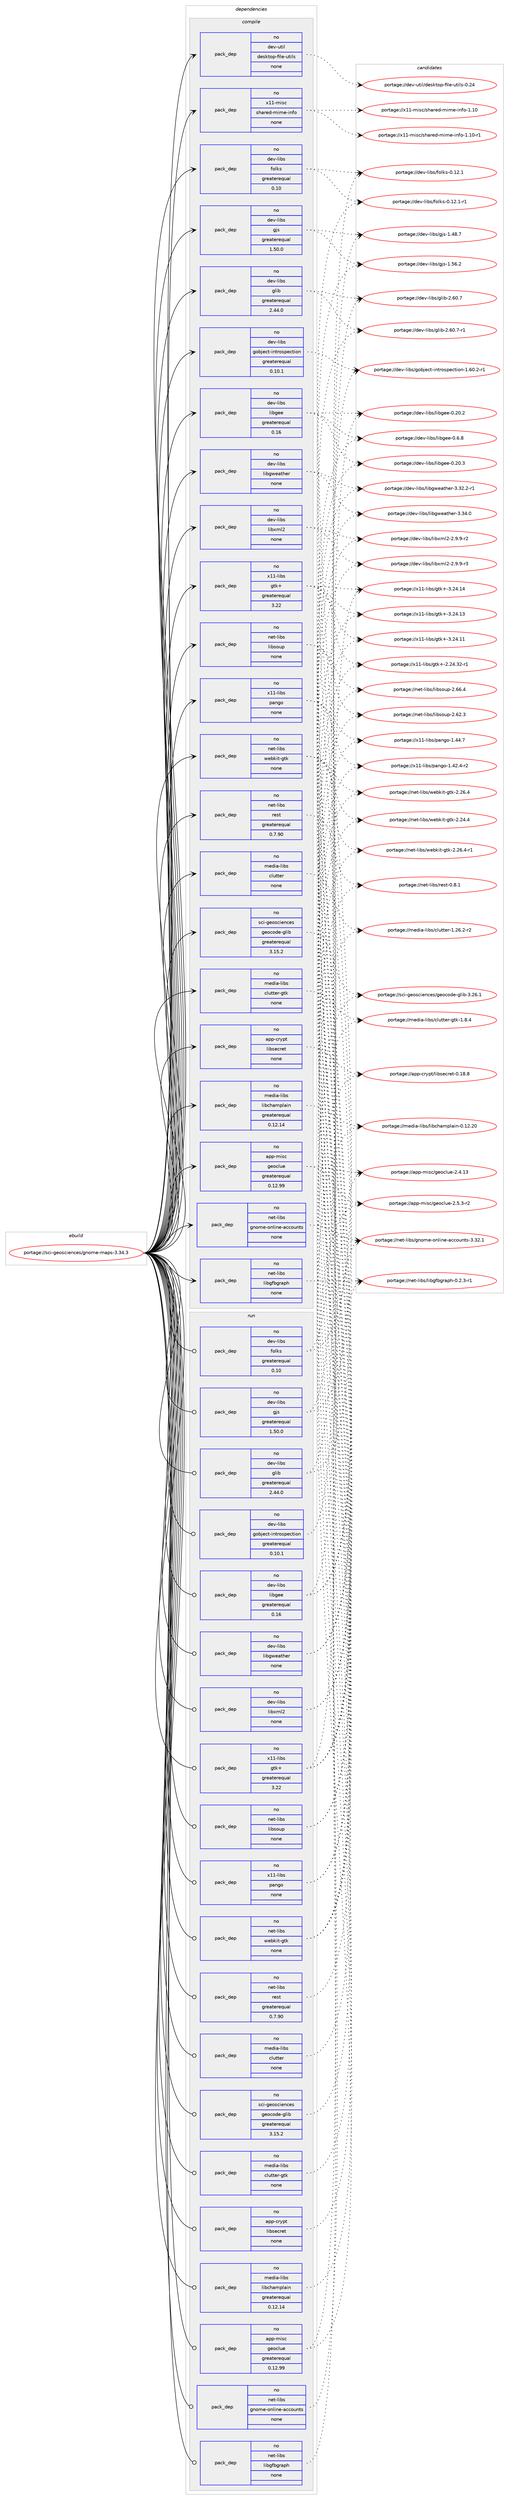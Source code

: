 digraph prolog {

# *************
# Graph options
# *************

newrank=true;
concentrate=true;
compound=true;
graph [rankdir=LR,fontname=Helvetica,fontsize=10,ranksep=1.5];#, ranksep=2.5, nodesep=0.2];
edge  [arrowhead=vee];
node  [fontname=Helvetica,fontsize=10];

# **********
# The ebuild
# **********

subgraph cluster_leftcol {
color=gray;
rank=same;
label=<<i>ebuild</i>>;
id [label="portage://sci-geosciences/gnome-maps-3.34.3", color=red, width=4, href="../sci-geosciences/gnome-maps-3.34.3.svg"];
}

# ****************
# The dependencies
# ****************

subgraph cluster_midcol {
color=gray;
label=<<i>dependencies</i>>;
subgraph cluster_compile {
fillcolor="#eeeeee";
style=filled;
label=<<i>compile</i>>;
subgraph pack47453 {
dependency61924 [label=<<TABLE BORDER="0" CELLBORDER="1" CELLSPACING="0" CELLPADDING="4" WIDTH="220"><TR><TD ROWSPAN="6" CELLPADDING="30">pack_dep</TD></TR><TR><TD WIDTH="110">no</TD></TR><TR><TD>app-crypt</TD></TR><TR><TD>libsecret</TD></TR><TR><TD>none</TD></TR><TR><TD></TD></TR></TABLE>>, shape=none, color=blue];
}
id:e -> dependency61924:w [weight=20,style="solid",arrowhead="vee"];
subgraph pack47454 {
dependency61925 [label=<<TABLE BORDER="0" CELLBORDER="1" CELLSPACING="0" CELLPADDING="4" WIDTH="220"><TR><TD ROWSPAN="6" CELLPADDING="30">pack_dep</TD></TR><TR><TD WIDTH="110">no</TD></TR><TR><TD>app-misc</TD></TR><TR><TD>geoclue</TD></TR><TR><TD>greaterequal</TD></TR><TR><TD>0.12.99</TD></TR></TABLE>>, shape=none, color=blue];
}
id:e -> dependency61925:w [weight=20,style="solid",arrowhead="vee"];
subgraph pack47455 {
dependency61926 [label=<<TABLE BORDER="0" CELLBORDER="1" CELLSPACING="0" CELLPADDING="4" WIDTH="220"><TR><TD ROWSPAN="6" CELLPADDING="30">pack_dep</TD></TR><TR><TD WIDTH="110">no</TD></TR><TR><TD>dev-libs</TD></TR><TR><TD>folks</TD></TR><TR><TD>greaterequal</TD></TR><TR><TD>0.10</TD></TR></TABLE>>, shape=none, color=blue];
}
id:e -> dependency61926:w [weight=20,style="solid",arrowhead="vee"];
subgraph pack47456 {
dependency61927 [label=<<TABLE BORDER="0" CELLBORDER="1" CELLSPACING="0" CELLPADDING="4" WIDTH="220"><TR><TD ROWSPAN="6" CELLPADDING="30">pack_dep</TD></TR><TR><TD WIDTH="110">no</TD></TR><TR><TD>dev-libs</TD></TR><TR><TD>gjs</TD></TR><TR><TD>greaterequal</TD></TR><TR><TD>1.50.0</TD></TR></TABLE>>, shape=none, color=blue];
}
id:e -> dependency61927:w [weight=20,style="solid",arrowhead="vee"];
subgraph pack47457 {
dependency61928 [label=<<TABLE BORDER="0" CELLBORDER="1" CELLSPACING="0" CELLPADDING="4" WIDTH="220"><TR><TD ROWSPAN="6" CELLPADDING="30">pack_dep</TD></TR><TR><TD WIDTH="110">no</TD></TR><TR><TD>dev-libs</TD></TR><TR><TD>glib</TD></TR><TR><TD>greaterequal</TD></TR><TR><TD>2.44.0</TD></TR></TABLE>>, shape=none, color=blue];
}
id:e -> dependency61928:w [weight=20,style="solid",arrowhead="vee"];
subgraph pack47458 {
dependency61929 [label=<<TABLE BORDER="0" CELLBORDER="1" CELLSPACING="0" CELLPADDING="4" WIDTH="220"><TR><TD ROWSPAN="6" CELLPADDING="30">pack_dep</TD></TR><TR><TD WIDTH="110">no</TD></TR><TR><TD>dev-libs</TD></TR><TR><TD>gobject-introspection</TD></TR><TR><TD>greaterequal</TD></TR><TR><TD>0.10.1</TD></TR></TABLE>>, shape=none, color=blue];
}
id:e -> dependency61929:w [weight=20,style="solid",arrowhead="vee"];
subgraph pack47459 {
dependency61930 [label=<<TABLE BORDER="0" CELLBORDER="1" CELLSPACING="0" CELLPADDING="4" WIDTH="220"><TR><TD ROWSPAN="6" CELLPADDING="30">pack_dep</TD></TR><TR><TD WIDTH="110">no</TD></TR><TR><TD>dev-libs</TD></TR><TR><TD>libgee</TD></TR><TR><TD>greaterequal</TD></TR><TR><TD>0.16</TD></TR></TABLE>>, shape=none, color=blue];
}
id:e -> dependency61930:w [weight=20,style="solid",arrowhead="vee"];
subgraph pack47460 {
dependency61931 [label=<<TABLE BORDER="0" CELLBORDER="1" CELLSPACING="0" CELLPADDING="4" WIDTH="220"><TR><TD ROWSPAN="6" CELLPADDING="30">pack_dep</TD></TR><TR><TD WIDTH="110">no</TD></TR><TR><TD>dev-libs</TD></TR><TR><TD>libgweather</TD></TR><TR><TD>none</TD></TR><TR><TD></TD></TR></TABLE>>, shape=none, color=blue];
}
id:e -> dependency61931:w [weight=20,style="solid",arrowhead="vee"];
subgraph pack47461 {
dependency61932 [label=<<TABLE BORDER="0" CELLBORDER="1" CELLSPACING="0" CELLPADDING="4" WIDTH="220"><TR><TD ROWSPAN="6" CELLPADDING="30">pack_dep</TD></TR><TR><TD WIDTH="110">no</TD></TR><TR><TD>dev-libs</TD></TR><TR><TD>libxml2</TD></TR><TR><TD>none</TD></TR><TR><TD></TD></TR></TABLE>>, shape=none, color=blue];
}
id:e -> dependency61932:w [weight=20,style="solid",arrowhead="vee"];
subgraph pack47462 {
dependency61933 [label=<<TABLE BORDER="0" CELLBORDER="1" CELLSPACING="0" CELLPADDING="4" WIDTH="220"><TR><TD ROWSPAN="6" CELLPADDING="30">pack_dep</TD></TR><TR><TD WIDTH="110">no</TD></TR><TR><TD>dev-util</TD></TR><TR><TD>desktop-file-utils</TD></TR><TR><TD>none</TD></TR><TR><TD></TD></TR></TABLE>>, shape=none, color=blue];
}
id:e -> dependency61933:w [weight=20,style="solid",arrowhead="vee"];
subgraph pack47463 {
dependency61934 [label=<<TABLE BORDER="0" CELLBORDER="1" CELLSPACING="0" CELLPADDING="4" WIDTH="220"><TR><TD ROWSPAN="6" CELLPADDING="30">pack_dep</TD></TR><TR><TD WIDTH="110">no</TD></TR><TR><TD>media-libs</TD></TR><TR><TD>clutter</TD></TR><TR><TD>none</TD></TR><TR><TD></TD></TR></TABLE>>, shape=none, color=blue];
}
id:e -> dependency61934:w [weight=20,style="solid",arrowhead="vee"];
subgraph pack47464 {
dependency61935 [label=<<TABLE BORDER="0" CELLBORDER="1" CELLSPACING="0" CELLPADDING="4" WIDTH="220"><TR><TD ROWSPAN="6" CELLPADDING="30">pack_dep</TD></TR><TR><TD WIDTH="110">no</TD></TR><TR><TD>media-libs</TD></TR><TR><TD>clutter-gtk</TD></TR><TR><TD>none</TD></TR><TR><TD></TD></TR></TABLE>>, shape=none, color=blue];
}
id:e -> dependency61935:w [weight=20,style="solid",arrowhead="vee"];
subgraph pack47465 {
dependency61936 [label=<<TABLE BORDER="0" CELLBORDER="1" CELLSPACING="0" CELLPADDING="4" WIDTH="220"><TR><TD ROWSPAN="6" CELLPADDING="30">pack_dep</TD></TR><TR><TD WIDTH="110">no</TD></TR><TR><TD>media-libs</TD></TR><TR><TD>libchamplain</TD></TR><TR><TD>greaterequal</TD></TR><TR><TD>0.12.14</TD></TR></TABLE>>, shape=none, color=blue];
}
id:e -> dependency61936:w [weight=20,style="solid",arrowhead="vee"];
subgraph pack47466 {
dependency61937 [label=<<TABLE BORDER="0" CELLBORDER="1" CELLSPACING="0" CELLPADDING="4" WIDTH="220"><TR><TD ROWSPAN="6" CELLPADDING="30">pack_dep</TD></TR><TR><TD WIDTH="110">no</TD></TR><TR><TD>net-libs</TD></TR><TR><TD>gnome-online-accounts</TD></TR><TR><TD>none</TD></TR><TR><TD></TD></TR></TABLE>>, shape=none, color=blue];
}
id:e -> dependency61937:w [weight=20,style="solid",arrowhead="vee"];
subgraph pack47467 {
dependency61938 [label=<<TABLE BORDER="0" CELLBORDER="1" CELLSPACING="0" CELLPADDING="4" WIDTH="220"><TR><TD ROWSPAN="6" CELLPADDING="30">pack_dep</TD></TR><TR><TD WIDTH="110">no</TD></TR><TR><TD>net-libs</TD></TR><TR><TD>libgfbgraph</TD></TR><TR><TD>none</TD></TR><TR><TD></TD></TR></TABLE>>, shape=none, color=blue];
}
id:e -> dependency61938:w [weight=20,style="solid",arrowhead="vee"];
subgraph pack47468 {
dependency61939 [label=<<TABLE BORDER="0" CELLBORDER="1" CELLSPACING="0" CELLPADDING="4" WIDTH="220"><TR><TD ROWSPAN="6" CELLPADDING="30">pack_dep</TD></TR><TR><TD WIDTH="110">no</TD></TR><TR><TD>net-libs</TD></TR><TR><TD>libsoup</TD></TR><TR><TD>none</TD></TR><TR><TD></TD></TR></TABLE>>, shape=none, color=blue];
}
id:e -> dependency61939:w [weight=20,style="solid",arrowhead="vee"];
subgraph pack47469 {
dependency61940 [label=<<TABLE BORDER="0" CELLBORDER="1" CELLSPACING="0" CELLPADDING="4" WIDTH="220"><TR><TD ROWSPAN="6" CELLPADDING="30">pack_dep</TD></TR><TR><TD WIDTH="110">no</TD></TR><TR><TD>net-libs</TD></TR><TR><TD>rest</TD></TR><TR><TD>greaterequal</TD></TR><TR><TD>0.7.90</TD></TR></TABLE>>, shape=none, color=blue];
}
id:e -> dependency61940:w [weight=20,style="solid",arrowhead="vee"];
subgraph pack47470 {
dependency61941 [label=<<TABLE BORDER="0" CELLBORDER="1" CELLSPACING="0" CELLPADDING="4" WIDTH="220"><TR><TD ROWSPAN="6" CELLPADDING="30">pack_dep</TD></TR><TR><TD WIDTH="110">no</TD></TR><TR><TD>net-libs</TD></TR><TR><TD>webkit-gtk</TD></TR><TR><TD>none</TD></TR><TR><TD></TD></TR></TABLE>>, shape=none, color=blue];
}
id:e -> dependency61941:w [weight=20,style="solid",arrowhead="vee"];
subgraph pack47471 {
dependency61942 [label=<<TABLE BORDER="0" CELLBORDER="1" CELLSPACING="0" CELLPADDING="4" WIDTH="220"><TR><TD ROWSPAN="6" CELLPADDING="30">pack_dep</TD></TR><TR><TD WIDTH="110">no</TD></TR><TR><TD>sci-geosciences</TD></TR><TR><TD>geocode-glib</TD></TR><TR><TD>greaterequal</TD></TR><TR><TD>3.15.2</TD></TR></TABLE>>, shape=none, color=blue];
}
id:e -> dependency61942:w [weight=20,style="solid",arrowhead="vee"];
subgraph pack47472 {
dependency61943 [label=<<TABLE BORDER="0" CELLBORDER="1" CELLSPACING="0" CELLPADDING="4" WIDTH="220"><TR><TD ROWSPAN="6" CELLPADDING="30">pack_dep</TD></TR><TR><TD WIDTH="110">no</TD></TR><TR><TD>x11-libs</TD></TR><TR><TD>gtk+</TD></TR><TR><TD>greaterequal</TD></TR><TR><TD>3.22</TD></TR></TABLE>>, shape=none, color=blue];
}
id:e -> dependency61943:w [weight=20,style="solid",arrowhead="vee"];
subgraph pack47473 {
dependency61944 [label=<<TABLE BORDER="0" CELLBORDER="1" CELLSPACING="0" CELLPADDING="4" WIDTH="220"><TR><TD ROWSPAN="6" CELLPADDING="30">pack_dep</TD></TR><TR><TD WIDTH="110">no</TD></TR><TR><TD>x11-libs</TD></TR><TR><TD>pango</TD></TR><TR><TD>none</TD></TR><TR><TD></TD></TR></TABLE>>, shape=none, color=blue];
}
id:e -> dependency61944:w [weight=20,style="solid",arrowhead="vee"];
subgraph pack47474 {
dependency61945 [label=<<TABLE BORDER="0" CELLBORDER="1" CELLSPACING="0" CELLPADDING="4" WIDTH="220"><TR><TD ROWSPAN="6" CELLPADDING="30">pack_dep</TD></TR><TR><TD WIDTH="110">no</TD></TR><TR><TD>x11-misc</TD></TR><TR><TD>shared-mime-info</TD></TR><TR><TD>none</TD></TR><TR><TD></TD></TR></TABLE>>, shape=none, color=blue];
}
id:e -> dependency61945:w [weight=20,style="solid",arrowhead="vee"];
}
subgraph cluster_compileandrun {
fillcolor="#eeeeee";
style=filled;
label=<<i>compile and run</i>>;
}
subgraph cluster_run {
fillcolor="#eeeeee";
style=filled;
label=<<i>run</i>>;
subgraph pack47475 {
dependency61946 [label=<<TABLE BORDER="0" CELLBORDER="1" CELLSPACING="0" CELLPADDING="4" WIDTH="220"><TR><TD ROWSPAN="6" CELLPADDING="30">pack_dep</TD></TR><TR><TD WIDTH="110">no</TD></TR><TR><TD>app-crypt</TD></TR><TR><TD>libsecret</TD></TR><TR><TD>none</TD></TR><TR><TD></TD></TR></TABLE>>, shape=none, color=blue];
}
id:e -> dependency61946:w [weight=20,style="solid",arrowhead="odot"];
subgraph pack47476 {
dependency61947 [label=<<TABLE BORDER="0" CELLBORDER="1" CELLSPACING="0" CELLPADDING="4" WIDTH="220"><TR><TD ROWSPAN="6" CELLPADDING="30">pack_dep</TD></TR><TR><TD WIDTH="110">no</TD></TR><TR><TD>app-misc</TD></TR><TR><TD>geoclue</TD></TR><TR><TD>greaterequal</TD></TR><TR><TD>0.12.99</TD></TR></TABLE>>, shape=none, color=blue];
}
id:e -> dependency61947:w [weight=20,style="solid",arrowhead="odot"];
subgraph pack47477 {
dependency61948 [label=<<TABLE BORDER="0" CELLBORDER="1" CELLSPACING="0" CELLPADDING="4" WIDTH="220"><TR><TD ROWSPAN="6" CELLPADDING="30">pack_dep</TD></TR><TR><TD WIDTH="110">no</TD></TR><TR><TD>dev-libs</TD></TR><TR><TD>folks</TD></TR><TR><TD>greaterequal</TD></TR><TR><TD>0.10</TD></TR></TABLE>>, shape=none, color=blue];
}
id:e -> dependency61948:w [weight=20,style="solid",arrowhead="odot"];
subgraph pack47478 {
dependency61949 [label=<<TABLE BORDER="0" CELLBORDER="1" CELLSPACING="0" CELLPADDING="4" WIDTH="220"><TR><TD ROWSPAN="6" CELLPADDING="30">pack_dep</TD></TR><TR><TD WIDTH="110">no</TD></TR><TR><TD>dev-libs</TD></TR><TR><TD>gjs</TD></TR><TR><TD>greaterequal</TD></TR><TR><TD>1.50.0</TD></TR></TABLE>>, shape=none, color=blue];
}
id:e -> dependency61949:w [weight=20,style="solid",arrowhead="odot"];
subgraph pack47479 {
dependency61950 [label=<<TABLE BORDER="0" CELLBORDER="1" CELLSPACING="0" CELLPADDING="4" WIDTH="220"><TR><TD ROWSPAN="6" CELLPADDING="30">pack_dep</TD></TR><TR><TD WIDTH="110">no</TD></TR><TR><TD>dev-libs</TD></TR><TR><TD>glib</TD></TR><TR><TD>greaterequal</TD></TR><TR><TD>2.44.0</TD></TR></TABLE>>, shape=none, color=blue];
}
id:e -> dependency61950:w [weight=20,style="solid",arrowhead="odot"];
subgraph pack47480 {
dependency61951 [label=<<TABLE BORDER="0" CELLBORDER="1" CELLSPACING="0" CELLPADDING="4" WIDTH="220"><TR><TD ROWSPAN="6" CELLPADDING="30">pack_dep</TD></TR><TR><TD WIDTH="110">no</TD></TR><TR><TD>dev-libs</TD></TR><TR><TD>gobject-introspection</TD></TR><TR><TD>greaterequal</TD></TR><TR><TD>0.10.1</TD></TR></TABLE>>, shape=none, color=blue];
}
id:e -> dependency61951:w [weight=20,style="solid",arrowhead="odot"];
subgraph pack47481 {
dependency61952 [label=<<TABLE BORDER="0" CELLBORDER="1" CELLSPACING="0" CELLPADDING="4" WIDTH="220"><TR><TD ROWSPAN="6" CELLPADDING="30">pack_dep</TD></TR><TR><TD WIDTH="110">no</TD></TR><TR><TD>dev-libs</TD></TR><TR><TD>libgee</TD></TR><TR><TD>greaterequal</TD></TR><TR><TD>0.16</TD></TR></TABLE>>, shape=none, color=blue];
}
id:e -> dependency61952:w [weight=20,style="solid",arrowhead="odot"];
subgraph pack47482 {
dependency61953 [label=<<TABLE BORDER="0" CELLBORDER="1" CELLSPACING="0" CELLPADDING="4" WIDTH="220"><TR><TD ROWSPAN="6" CELLPADDING="30">pack_dep</TD></TR><TR><TD WIDTH="110">no</TD></TR><TR><TD>dev-libs</TD></TR><TR><TD>libgweather</TD></TR><TR><TD>none</TD></TR><TR><TD></TD></TR></TABLE>>, shape=none, color=blue];
}
id:e -> dependency61953:w [weight=20,style="solid",arrowhead="odot"];
subgraph pack47483 {
dependency61954 [label=<<TABLE BORDER="0" CELLBORDER="1" CELLSPACING="0" CELLPADDING="4" WIDTH="220"><TR><TD ROWSPAN="6" CELLPADDING="30">pack_dep</TD></TR><TR><TD WIDTH="110">no</TD></TR><TR><TD>dev-libs</TD></TR><TR><TD>libxml2</TD></TR><TR><TD>none</TD></TR><TR><TD></TD></TR></TABLE>>, shape=none, color=blue];
}
id:e -> dependency61954:w [weight=20,style="solid",arrowhead="odot"];
subgraph pack47484 {
dependency61955 [label=<<TABLE BORDER="0" CELLBORDER="1" CELLSPACING="0" CELLPADDING="4" WIDTH="220"><TR><TD ROWSPAN="6" CELLPADDING="30">pack_dep</TD></TR><TR><TD WIDTH="110">no</TD></TR><TR><TD>media-libs</TD></TR><TR><TD>clutter</TD></TR><TR><TD>none</TD></TR><TR><TD></TD></TR></TABLE>>, shape=none, color=blue];
}
id:e -> dependency61955:w [weight=20,style="solid",arrowhead="odot"];
subgraph pack47485 {
dependency61956 [label=<<TABLE BORDER="0" CELLBORDER="1" CELLSPACING="0" CELLPADDING="4" WIDTH="220"><TR><TD ROWSPAN="6" CELLPADDING="30">pack_dep</TD></TR><TR><TD WIDTH="110">no</TD></TR><TR><TD>media-libs</TD></TR><TR><TD>clutter-gtk</TD></TR><TR><TD>none</TD></TR><TR><TD></TD></TR></TABLE>>, shape=none, color=blue];
}
id:e -> dependency61956:w [weight=20,style="solid",arrowhead="odot"];
subgraph pack47486 {
dependency61957 [label=<<TABLE BORDER="0" CELLBORDER="1" CELLSPACING="0" CELLPADDING="4" WIDTH="220"><TR><TD ROWSPAN="6" CELLPADDING="30">pack_dep</TD></TR><TR><TD WIDTH="110">no</TD></TR><TR><TD>media-libs</TD></TR><TR><TD>libchamplain</TD></TR><TR><TD>greaterequal</TD></TR><TR><TD>0.12.14</TD></TR></TABLE>>, shape=none, color=blue];
}
id:e -> dependency61957:w [weight=20,style="solid",arrowhead="odot"];
subgraph pack47487 {
dependency61958 [label=<<TABLE BORDER="0" CELLBORDER="1" CELLSPACING="0" CELLPADDING="4" WIDTH="220"><TR><TD ROWSPAN="6" CELLPADDING="30">pack_dep</TD></TR><TR><TD WIDTH="110">no</TD></TR><TR><TD>net-libs</TD></TR><TR><TD>gnome-online-accounts</TD></TR><TR><TD>none</TD></TR><TR><TD></TD></TR></TABLE>>, shape=none, color=blue];
}
id:e -> dependency61958:w [weight=20,style="solid",arrowhead="odot"];
subgraph pack47488 {
dependency61959 [label=<<TABLE BORDER="0" CELLBORDER="1" CELLSPACING="0" CELLPADDING="4" WIDTH="220"><TR><TD ROWSPAN="6" CELLPADDING="30">pack_dep</TD></TR><TR><TD WIDTH="110">no</TD></TR><TR><TD>net-libs</TD></TR><TR><TD>libgfbgraph</TD></TR><TR><TD>none</TD></TR><TR><TD></TD></TR></TABLE>>, shape=none, color=blue];
}
id:e -> dependency61959:w [weight=20,style="solid",arrowhead="odot"];
subgraph pack47489 {
dependency61960 [label=<<TABLE BORDER="0" CELLBORDER="1" CELLSPACING="0" CELLPADDING="4" WIDTH="220"><TR><TD ROWSPAN="6" CELLPADDING="30">pack_dep</TD></TR><TR><TD WIDTH="110">no</TD></TR><TR><TD>net-libs</TD></TR><TR><TD>libsoup</TD></TR><TR><TD>none</TD></TR><TR><TD></TD></TR></TABLE>>, shape=none, color=blue];
}
id:e -> dependency61960:w [weight=20,style="solid",arrowhead="odot"];
subgraph pack47490 {
dependency61961 [label=<<TABLE BORDER="0" CELLBORDER="1" CELLSPACING="0" CELLPADDING="4" WIDTH="220"><TR><TD ROWSPAN="6" CELLPADDING="30">pack_dep</TD></TR><TR><TD WIDTH="110">no</TD></TR><TR><TD>net-libs</TD></TR><TR><TD>rest</TD></TR><TR><TD>greaterequal</TD></TR><TR><TD>0.7.90</TD></TR></TABLE>>, shape=none, color=blue];
}
id:e -> dependency61961:w [weight=20,style="solid",arrowhead="odot"];
subgraph pack47491 {
dependency61962 [label=<<TABLE BORDER="0" CELLBORDER="1" CELLSPACING="0" CELLPADDING="4" WIDTH="220"><TR><TD ROWSPAN="6" CELLPADDING="30">pack_dep</TD></TR><TR><TD WIDTH="110">no</TD></TR><TR><TD>net-libs</TD></TR><TR><TD>webkit-gtk</TD></TR><TR><TD>none</TD></TR><TR><TD></TD></TR></TABLE>>, shape=none, color=blue];
}
id:e -> dependency61962:w [weight=20,style="solid",arrowhead="odot"];
subgraph pack47492 {
dependency61963 [label=<<TABLE BORDER="0" CELLBORDER="1" CELLSPACING="0" CELLPADDING="4" WIDTH="220"><TR><TD ROWSPAN="6" CELLPADDING="30">pack_dep</TD></TR><TR><TD WIDTH="110">no</TD></TR><TR><TD>sci-geosciences</TD></TR><TR><TD>geocode-glib</TD></TR><TR><TD>greaterequal</TD></TR><TR><TD>3.15.2</TD></TR></TABLE>>, shape=none, color=blue];
}
id:e -> dependency61963:w [weight=20,style="solid",arrowhead="odot"];
subgraph pack47493 {
dependency61964 [label=<<TABLE BORDER="0" CELLBORDER="1" CELLSPACING="0" CELLPADDING="4" WIDTH="220"><TR><TD ROWSPAN="6" CELLPADDING="30">pack_dep</TD></TR><TR><TD WIDTH="110">no</TD></TR><TR><TD>x11-libs</TD></TR><TR><TD>gtk+</TD></TR><TR><TD>greaterequal</TD></TR><TR><TD>3.22</TD></TR></TABLE>>, shape=none, color=blue];
}
id:e -> dependency61964:w [weight=20,style="solid",arrowhead="odot"];
subgraph pack47494 {
dependency61965 [label=<<TABLE BORDER="0" CELLBORDER="1" CELLSPACING="0" CELLPADDING="4" WIDTH="220"><TR><TD ROWSPAN="6" CELLPADDING="30">pack_dep</TD></TR><TR><TD WIDTH="110">no</TD></TR><TR><TD>x11-libs</TD></TR><TR><TD>pango</TD></TR><TR><TD>none</TD></TR><TR><TD></TD></TR></TABLE>>, shape=none, color=blue];
}
id:e -> dependency61965:w [weight=20,style="solid",arrowhead="odot"];
}
}

# **************
# The candidates
# **************

subgraph cluster_choices {
rank=same;
color=gray;
label=<<i>candidates</i>>;

subgraph choice47453 {
color=black;
nodesep=1;
choice97112112459911412111211647108105981151019911410111645484649564656 [label="portage://app-crypt/libsecret-0.18.8", color=red, width=4,href="../app-crypt/libsecret-0.18.8.svg"];
dependency61924:e -> choice97112112459911412111211647108105981151019911410111645484649564656:w [style=dotted,weight="100"];
}
subgraph choice47454 {
color=black;
nodesep=1;
choice97112112451091051159947103101111991081171014550465346514511450 [label="portage://app-misc/geoclue-2.5.3-r2", color=red, width=4,href="../app-misc/geoclue-2.5.3-r2.svg"];
choice971121124510910511599471031011119910811710145504652464951 [label="portage://app-misc/geoclue-2.4.13", color=red, width=4,href="../app-misc/geoclue-2.4.13.svg"];
dependency61925:e -> choice97112112451091051159947103101111991081171014550465346514511450:w [style=dotted,weight="100"];
dependency61925:e -> choice971121124510910511599471031011119910811710145504652464951:w [style=dotted,weight="100"];
}
subgraph choice47455 {
color=black;
nodesep=1;
choice100101118451081059811547102111108107115454846495046494511449 [label="portage://dev-libs/folks-0.12.1-r1", color=red, width=4,href="../dev-libs/folks-0.12.1-r1.svg"];
choice10010111845108105981154710211110810711545484649504649 [label="portage://dev-libs/folks-0.12.1", color=red, width=4,href="../dev-libs/folks-0.12.1.svg"];
dependency61926:e -> choice100101118451081059811547102111108107115454846495046494511449:w [style=dotted,weight="100"];
dependency61926:e -> choice10010111845108105981154710211110810711545484649504649:w [style=dotted,weight="100"];
}
subgraph choice47456 {
color=black;
nodesep=1;
choice10010111845108105981154710310611545494653544650 [label="portage://dev-libs/gjs-1.56.2", color=red, width=4,href="../dev-libs/gjs-1.56.2.svg"];
choice10010111845108105981154710310611545494652564655 [label="portage://dev-libs/gjs-1.48.7", color=red, width=4,href="../dev-libs/gjs-1.48.7.svg"];
dependency61927:e -> choice10010111845108105981154710310611545494653544650:w [style=dotted,weight="100"];
dependency61927:e -> choice10010111845108105981154710310611545494652564655:w [style=dotted,weight="100"];
}
subgraph choice47457 {
color=black;
nodesep=1;
choice10010111845108105981154710310810598455046544846554511449 [label="portage://dev-libs/glib-2.60.7-r1", color=red, width=4,href="../dev-libs/glib-2.60.7-r1.svg"];
choice1001011184510810598115471031081059845504654484655 [label="portage://dev-libs/glib-2.60.7", color=red, width=4,href="../dev-libs/glib-2.60.7.svg"];
dependency61928:e -> choice10010111845108105981154710310810598455046544846554511449:w [style=dotted,weight="100"];
dependency61928:e -> choice1001011184510810598115471031081059845504654484655:w [style=dotted,weight="100"];
}
subgraph choice47458 {
color=black;
nodesep=1;
choice10010111845108105981154710311198106101991164510511011611411111511210199116105111110454946544846504511449 [label="portage://dev-libs/gobject-introspection-1.60.2-r1", color=red, width=4,href="../dev-libs/gobject-introspection-1.60.2-r1.svg"];
dependency61929:e -> choice10010111845108105981154710311198106101991164510511011611411111511210199116105111110454946544846504511449:w [style=dotted,weight="100"];
}
subgraph choice47459 {
color=black;
nodesep=1;
choice10010111845108105981154710810598103101101454846544656 [label="portage://dev-libs/libgee-0.6.8", color=red, width=4,href="../dev-libs/libgee-0.6.8.svg"];
choice1001011184510810598115471081059810310110145484650484651 [label="portage://dev-libs/libgee-0.20.3", color=red, width=4,href="../dev-libs/libgee-0.20.3.svg"];
choice1001011184510810598115471081059810310110145484650484650 [label="portage://dev-libs/libgee-0.20.2", color=red, width=4,href="../dev-libs/libgee-0.20.2.svg"];
dependency61930:e -> choice10010111845108105981154710810598103101101454846544656:w [style=dotted,weight="100"];
dependency61930:e -> choice1001011184510810598115471081059810310110145484650484651:w [style=dotted,weight="100"];
dependency61930:e -> choice1001011184510810598115471081059810310110145484650484650:w [style=dotted,weight="100"];
}
subgraph choice47460 {
color=black;
nodesep=1;
choice100101118451081059811547108105981031191019711610410111445514651524648 [label="portage://dev-libs/libgweather-3.34.0", color=red, width=4,href="../dev-libs/libgweather-3.34.0.svg"];
choice1001011184510810598115471081059810311910197116104101114455146515046504511449 [label="portage://dev-libs/libgweather-3.32.2-r1", color=red, width=4,href="../dev-libs/libgweather-3.32.2-r1.svg"];
dependency61931:e -> choice100101118451081059811547108105981031191019711610410111445514651524648:w [style=dotted,weight="100"];
dependency61931:e -> choice1001011184510810598115471081059810311910197116104101114455146515046504511449:w [style=dotted,weight="100"];
}
subgraph choice47461 {
color=black;
nodesep=1;
choice10010111845108105981154710810598120109108504550465746574511451 [label="portage://dev-libs/libxml2-2.9.9-r3", color=red, width=4,href="../dev-libs/libxml2-2.9.9-r3.svg"];
choice10010111845108105981154710810598120109108504550465746574511450 [label="portage://dev-libs/libxml2-2.9.9-r2", color=red, width=4,href="../dev-libs/libxml2-2.9.9-r2.svg"];
dependency61932:e -> choice10010111845108105981154710810598120109108504550465746574511451:w [style=dotted,weight="100"];
dependency61932:e -> choice10010111845108105981154710810598120109108504550465746574511450:w [style=dotted,weight="100"];
}
subgraph choice47462 {
color=black;
nodesep=1;
choice100101118451171161051084710010111510711611111245102105108101451171161051081154548465052 [label="portage://dev-util/desktop-file-utils-0.24", color=red, width=4,href="../dev-util/desktop-file-utils-0.24.svg"];
dependency61933:e -> choice100101118451171161051084710010111510711611111245102105108101451171161051081154548465052:w [style=dotted,weight="100"];
}
subgraph choice47463 {
color=black;
nodesep=1;
choice1091011001059745108105981154799108117116116101114454946505446504511450 [label="portage://media-libs/clutter-1.26.2-r2", color=red, width=4,href="../media-libs/clutter-1.26.2-r2.svg"];
dependency61934:e -> choice1091011001059745108105981154799108117116116101114454946505446504511450:w [style=dotted,weight="100"];
}
subgraph choice47464 {
color=black;
nodesep=1;
choice109101100105974510810598115479910811711611610111445103116107454946564652 [label="portage://media-libs/clutter-gtk-1.8.4", color=red, width=4,href="../media-libs/clutter-gtk-1.8.4.svg"];
dependency61935:e -> choice109101100105974510810598115479910811711611610111445103116107454946564652:w [style=dotted,weight="100"];
}
subgraph choice47465 {
color=black;
nodesep=1;
choice10910110010597451081059811547108105989910497109112108971051104548464950465048 [label="portage://media-libs/libchamplain-0.12.20", color=red, width=4,href="../media-libs/libchamplain-0.12.20.svg"];
dependency61936:e -> choice10910110010597451081059811547108105989910497109112108971051104548464950465048:w [style=dotted,weight="100"];
}
subgraph choice47466 {
color=black;
nodesep=1;
choice110101116451081059811547103110111109101451111101081051101014597999911111711011611545514651504649 [label="portage://net-libs/gnome-online-accounts-3.32.1", color=red, width=4,href="../net-libs/gnome-online-accounts-3.32.1.svg"];
dependency61937:e -> choice110101116451081059811547103110111109101451111101081051101014597999911111711011611545514651504649:w [style=dotted,weight="100"];
}
subgraph choice47467 {
color=black;
nodesep=1;
choice1101011164510810598115471081059810310298103114971121044548465046514511449 [label="portage://net-libs/libgfbgraph-0.2.3-r1", color=red, width=4,href="../net-libs/libgfbgraph-0.2.3-r1.svg"];
dependency61938:e -> choice1101011164510810598115471081059810310298103114971121044548465046514511449:w [style=dotted,weight="100"];
}
subgraph choice47468 {
color=black;
nodesep=1;
choice1101011164510810598115471081059811511111711245504654544652 [label="portage://net-libs/libsoup-2.66.4", color=red, width=4,href="../net-libs/libsoup-2.66.4.svg"];
choice1101011164510810598115471081059811511111711245504654504651 [label="portage://net-libs/libsoup-2.62.3", color=red, width=4,href="../net-libs/libsoup-2.62.3.svg"];
dependency61939:e -> choice1101011164510810598115471081059811511111711245504654544652:w [style=dotted,weight="100"];
dependency61939:e -> choice1101011164510810598115471081059811511111711245504654504651:w [style=dotted,weight="100"];
}
subgraph choice47469 {
color=black;
nodesep=1;
choice110101116451081059811547114101115116454846564649 [label="portage://net-libs/rest-0.8.1", color=red, width=4,href="../net-libs/rest-0.8.1.svg"];
dependency61940:e -> choice110101116451081059811547114101115116454846564649:w [style=dotted,weight="100"];
}
subgraph choice47470 {
color=black;
nodesep=1;
choice1101011164510810598115471191019810710511645103116107455046505446524511449 [label="portage://net-libs/webkit-gtk-2.26.4-r1", color=red, width=4,href="../net-libs/webkit-gtk-2.26.4-r1.svg"];
choice110101116451081059811547119101981071051164510311610745504650544652 [label="portage://net-libs/webkit-gtk-2.26.4", color=red, width=4,href="../net-libs/webkit-gtk-2.26.4.svg"];
choice110101116451081059811547119101981071051164510311610745504650524652 [label="portage://net-libs/webkit-gtk-2.24.4", color=red, width=4,href="../net-libs/webkit-gtk-2.24.4.svg"];
dependency61941:e -> choice1101011164510810598115471191019810710511645103116107455046505446524511449:w [style=dotted,weight="100"];
dependency61941:e -> choice110101116451081059811547119101981071051164510311610745504650544652:w [style=dotted,weight="100"];
dependency61941:e -> choice110101116451081059811547119101981071051164510311610745504650524652:w [style=dotted,weight="100"];
}
subgraph choice47471 {
color=black;
nodesep=1;
choice115991054510310111111599105101110991011154710310111199111100101451031081059845514650544649 [label="portage://sci-geosciences/geocode-glib-3.26.1", color=red, width=4,href="../sci-geosciences/geocode-glib-3.26.1.svg"];
dependency61942:e -> choice115991054510310111111599105101110991011154710310111199111100101451031081059845514650544649:w [style=dotted,weight="100"];
}
subgraph choice47472 {
color=black;
nodesep=1;
choice1204949451081059811547103116107434551465052464952 [label="portage://x11-libs/gtk+-3.24.14", color=red, width=4,href="../x11-libs/gtk+-3.24.14.svg"];
choice1204949451081059811547103116107434551465052464951 [label="portage://x11-libs/gtk+-3.24.13", color=red, width=4,href="../x11-libs/gtk+-3.24.13.svg"];
choice1204949451081059811547103116107434551465052464949 [label="portage://x11-libs/gtk+-3.24.11", color=red, width=4,href="../x11-libs/gtk+-3.24.11.svg"];
choice12049494510810598115471031161074345504650524651504511449 [label="portage://x11-libs/gtk+-2.24.32-r1", color=red, width=4,href="../x11-libs/gtk+-2.24.32-r1.svg"];
dependency61943:e -> choice1204949451081059811547103116107434551465052464952:w [style=dotted,weight="100"];
dependency61943:e -> choice1204949451081059811547103116107434551465052464951:w [style=dotted,weight="100"];
dependency61943:e -> choice1204949451081059811547103116107434551465052464949:w [style=dotted,weight="100"];
dependency61943:e -> choice12049494510810598115471031161074345504650524651504511449:w [style=dotted,weight="100"];
}
subgraph choice47473 {
color=black;
nodesep=1;
choice12049494510810598115471129711010311145494652524655 [label="portage://x11-libs/pango-1.44.7", color=red, width=4,href="../x11-libs/pango-1.44.7.svg"];
choice120494945108105981154711297110103111454946525046524511450 [label="portage://x11-libs/pango-1.42.4-r2", color=red, width=4,href="../x11-libs/pango-1.42.4-r2.svg"];
dependency61944:e -> choice12049494510810598115471129711010311145494652524655:w [style=dotted,weight="100"];
dependency61944:e -> choice120494945108105981154711297110103111454946525046524511450:w [style=dotted,weight="100"];
}
subgraph choice47474 {
color=black;
nodesep=1;
choice120494945109105115994711510497114101100451091051091014510511010211145494649484511449 [label="portage://x11-misc/shared-mime-info-1.10-r1", color=red, width=4,href="../x11-misc/shared-mime-info-1.10-r1.svg"];
choice12049494510910511599471151049711410110045109105109101451051101021114549464948 [label="portage://x11-misc/shared-mime-info-1.10", color=red, width=4,href="../x11-misc/shared-mime-info-1.10.svg"];
dependency61945:e -> choice120494945109105115994711510497114101100451091051091014510511010211145494649484511449:w [style=dotted,weight="100"];
dependency61945:e -> choice12049494510910511599471151049711410110045109105109101451051101021114549464948:w [style=dotted,weight="100"];
}
subgraph choice47475 {
color=black;
nodesep=1;
choice97112112459911412111211647108105981151019911410111645484649564656 [label="portage://app-crypt/libsecret-0.18.8", color=red, width=4,href="../app-crypt/libsecret-0.18.8.svg"];
dependency61946:e -> choice97112112459911412111211647108105981151019911410111645484649564656:w [style=dotted,weight="100"];
}
subgraph choice47476 {
color=black;
nodesep=1;
choice97112112451091051159947103101111991081171014550465346514511450 [label="portage://app-misc/geoclue-2.5.3-r2", color=red, width=4,href="../app-misc/geoclue-2.5.3-r2.svg"];
choice971121124510910511599471031011119910811710145504652464951 [label="portage://app-misc/geoclue-2.4.13", color=red, width=4,href="../app-misc/geoclue-2.4.13.svg"];
dependency61947:e -> choice97112112451091051159947103101111991081171014550465346514511450:w [style=dotted,weight="100"];
dependency61947:e -> choice971121124510910511599471031011119910811710145504652464951:w [style=dotted,weight="100"];
}
subgraph choice47477 {
color=black;
nodesep=1;
choice100101118451081059811547102111108107115454846495046494511449 [label="portage://dev-libs/folks-0.12.1-r1", color=red, width=4,href="../dev-libs/folks-0.12.1-r1.svg"];
choice10010111845108105981154710211110810711545484649504649 [label="portage://dev-libs/folks-0.12.1", color=red, width=4,href="../dev-libs/folks-0.12.1.svg"];
dependency61948:e -> choice100101118451081059811547102111108107115454846495046494511449:w [style=dotted,weight="100"];
dependency61948:e -> choice10010111845108105981154710211110810711545484649504649:w [style=dotted,weight="100"];
}
subgraph choice47478 {
color=black;
nodesep=1;
choice10010111845108105981154710310611545494653544650 [label="portage://dev-libs/gjs-1.56.2", color=red, width=4,href="../dev-libs/gjs-1.56.2.svg"];
choice10010111845108105981154710310611545494652564655 [label="portage://dev-libs/gjs-1.48.7", color=red, width=4,href="../dev-libs/gjs-1.48.7.svg"];
dependency61949:e -> choice10010111845108105981154710310611545494653544650:w [style=dotted,weight="100"];
dependency61949:e -> choice10010111845108105981154710310611545494652564655:w [style=dotted,weight="100"];
}
subgraph choice47479 {
color=black;
nodesep=1;
choice10010111845108105981154710310810598455046544846554511449 [label="portage://dev-libs/glib-2.60.7-r1", color=red, width=4,href="../dev-libs/glib-2.60.7-r1.svg"];
choice1001011184510810598115471031081059845504654484655 [label="portage://dev-libs/glib-2.60.7", color=red, width=4,href="../dev-libs/glib-2.60.7.svg"];
dependency61950:e -> choice10010111845108105981154710310810598455046544846554511449:w [style=dotted,weight="100"];
dependency61950:e -> choice1001011184510810598115471031081059845504654484655:w [style=dotted,weight="100"];
}
subgraph choice47480 {
color=black;
nodesep=1;
choice10010111845108105981154710311198106101991164510511011611411111511210199116105111110454946544846504511449 [label="portage://dev-libs/gobject-introspection-1.60.2-r1", color=red, width=4,href="../dev-libs/gobject-introspection-1.60.2-r1.svg"];
dependency61951:e -> choice10010111845108105981154710311198106101991164510511011611411111511210199116105111110454946544846504511449:w [style=dotted,weight="100"];
}
subgraph choice47481 {
color=black;
nodesep=1;
choice10010111845108105981154710810598103101101454846544656 [label="portage://dev-libs/libgee-0.6.8", color=red, width=4,href="../dev-libs/libgee-0.6.8.svg"];
choice1001011184510810598115471081059810310110145484650484651 [label="portage://dev-libs/libgee-0.20.3", color=red, width=4,href="../dev-libs/libgee-0.20.3.svg"];
choice1001011184510810598115471081059810310110145484650484650 [label="portage://dev-libs/libgee-0.20.2", color=red, width=4,href="../dev-libs/libgee-0.20.2.svg"];
dependency61952:e -> choice10010111845108105981154710810598103101101454846544656:w [style=dotted,weight="100"];
dependency61952:e -> choice1001011184510810598115471081059810310110145484650484651:w [style=dotted,weight="100"];
dependency61952:e -> choice1001011184510810598115471081059810310110145484650484650:w [style=dotted,weight="100"];
}
subgraph choice47482 {
color=black;
nodesep=1;
choice100101118451081059811547108105981031191019711610410111445514651524648 [label="portage://dev-libs/libgweather-3.34.0", color=red, width=4,href="../dev-libs/libgweather-3.34.0.svg"];
choice1001011184510810598115471081059810311910197116104101114455146515046504511449 [label="portage://dev-libs/libgweather-3.32.2-r1", color=red, width=4,href="../dev-libs/libgweather-3.32.2-r1.svg"];
dependency61953:e -> choice100101118451081059811547108105981031191019711610410111445514651524648:w [style=dotted,weight="100"];
dependency61953:e -> choice1001011184510810598115471081059810311910197116104101114455146515046504511449:w [style=dotted,weight="100"];
}
subgraph choice47483 {
color=black;
nodesep=1;
choice10010111845108105981154710810598120109108504550465746574511451 [label="portage://dev-libs/libxml2-2.9.9-r3", color=red, width=4,href="../dev-libs/libxml2-2.9.9-r3.svg"];
choice10010111845108105981154710810598120109108504550465746574511450 [label="portage://dev-libs/libxml2-2.9.9-r2", color=red, width=4,href="../dev-libs/libxml2-2.9.9-r2.svg"];
dependency61954:e -> choice10010111845108105981154710810598120109108504550465746574511451:w [style=dotted,weight="100"];
dependency61954:e -> choice10010111845108105981154710810598120109108504550465746574511450:w [style=dotted,weight="100"];
}
subgraph choice47484 {
color=black;
nodesep=1;
choice1091011001059745108105981154799108117116116101114454946505446504511450 [label="portage://media-libs/clutter-1.26.2-r2", color=red, width=4,href="../media-libs/clutter-1.26.2-r2.svg"];
dependency61955:e -> choice1091011001059745108105981154799108117116116101114454946505446504511450:w [style=dotted,weight="100"];
}
subgraph choice47485 {
color=black;
nodesep=1;
choice109101100105974510810598115479910811711611610111445103116107454946564652 [label="portage://media-libs/clutter-gtk-1.8.4", color=red, width=4,href="../media-libs/clutter-gtk-1.8.4.svg"];
dependency61956:e -> choice109101100105974510810598115479910811711611610111445103116107454946564652:w [style=dotted,weight="100"];
}
subgraph choice47486 {
color=black;
nodesep=1;
choice10910110010597451081059811547108105989910497109112108971051104548464950465048 [label="portage://media-libs/libchamplain-0.12.20", color=red, width=4,href="../media-libs/libchamplain-0.12.20.svg"];
dependency61957:e -> choice10910110010597451081059811547108105989910497109112108971051104548464950465048:w [style=dotted,weight="100"];
}
subgraph choice47487 {
color=black;
nodesep=1;
choice110101116451081059811547103110111109101451111101081051101014597999911111711011611545514651504649 [label="portage://net-libs/gnome-online-accounts-3.32.1", color=red, width=4,href="../net-libs/gnome-online-accounts-3.32.1.svg"];
dependency61958:e -> choice110101116451081059811547103110111109101451111101081051101014597999911111711011611545514651504649:w [style=dotted,weight="100"];
}
subgraph choice47488 {
color=black;
nodesep=1;
choice1101011164510810598115471081059810310298103114971121044548465046514511449 [label="portage://net-libs/libgfbgraph-0.2.3-r1", color=red, width=4,href="../net-libs/libgfbgraph-0.2.3-r1.svg"];
dependency61959:e -> choice1101011164510810598115471081059810310298103114971121044548465046514511449:w [style=dotted,weight="100"];
}
subgraph choice47489 {
color=black;
nodesep=1;
choice1101011164510810598115471081059811511111711245504654544652 [label="portage://net-libs/libsoup-2.66.4", color=red, width=4,href="../net-libs/libsoup-2.66.4.svg"];
choice1101011164510810598115471081059811511111711245504654504651 [label="portage://net-libs/libsoup-2.62.3", color=red, width=4,href="../net-libs/libsoup-2.62.3.svg"];
dependency61960:e -> choice1101011164510810598115471081059811511111711245504654544652:w [style=dotted,weight="100"];
dependency61960:e -> choice1101011164510810598115471081059811511111711245504654504651:w [style=dotted,weight="100"];
}
subgraph choice47490 {
color=black;
nodesep=1;
choice110101116451081059811547114101115116454846564649 [label="portage://net-libs/rest-0.8.1", color=red, width=4,href="../net-libs/rest-0.8.1.svg"];
dependency61961:e -> choice110101116451081059811547114101115116454846564649:w [style=dotted,weight="100"];
}
subgraph choice47491 {
color=black;
nodesep=1;
choice1101011164510810598115471191019810710511645103116107455046505446524511449 [label="portage://net-libs/webkit-gtk-2.26.4-r1", color=red, width=4,href="../net-libs/webkit-gtk-2.26.4-r1.svg"];
choice110101116451081059811547119101981071051164510311610745504650544652 [label="portage://net-libs/webkit-gtk-2.26.4", color=red, width=4,href="../net-libs/webkit-gtk-2.26.4.svg"];
choice110101116451081059811547119101981071051164510311610745504650524652 [label="portage://net-libs/webkit-gtk-2.24.4", color=red, width=4,href="../net-libs/webkit-gtk-2.24.4.svg"];
dependency61962:e -> choice1101011164510810598115471191019810710511645103116107455046505446524511449:w [style=dotted,weight="100"];
dependency61962:e -> choice110101116451081059811547119101981071051164510311610745504650544652:w [style=dotted,weight="100"];
dependency61962:e -> choice110101116451081059811547119101981071051164510311610745504650524652:w [style=dotted,weight="100"];
}
subgraph choice47492 {
color=black;
nodesep=1;
choice115991054510310111111599105101110991011154710310111199111100101451031081059845514650544649 [label="portage://sci-geosciences/geocode-glib-3.26.1", color=red, width=4,href="../sci-geosciences/geocode-glib-3.26.1.svg"];
dependency61963:e -> choice115991054510310111111599105101110991011154710310111199111100101451031081059845514650544649:w [style=dotted,weight="100"];
}
subgraph choice47493 {
color=black;
nodesep=1;
choice1204949451081059811547103116107434551465052464952 [label="portage://x11-libs/gtk+-3.24.14", color=red, width=4,href="../x11-libs/gtk+-3.24.14.svg"];
choice1204949451081059811547103116107434551465052464951 [label="portage://x11-libs/gtk+-3.24.13", color=red, width=4,href="../x11-libs/gtk+-3.24.13.svg"];
choice1204949451081059811547103116107434551465052464949 [label="portage://x11-libs/gtk+-3.24.11", color=red, width=4,href="../x11-libs/gtk+-3.24.11.svg"];
choice12049494510810598115471031161074345504650524651504511449 [label="portage://x11-libs/gtk+-2.24.32-r1", color=red, width=4,href="../x11-libs/gtk+-2.24.32-r1.svg"];
dependency61964:e -> choice1204949451081059811547103116107434551465052464952:w [style=dotted,weight="100"];
dependency61964:e -> choice1204949451081059811547103116107434551465052464951:w [style=dotted,weight="100"];
dependency61964:e -> choice1204949451081059811547103116107434551465052464949:w [style=dotted,weight="100"];
dependency61964:e -> choice12049494510810598115471031161074345504650524651504511449:w [style=dotted,weight="100"];
}
subgraph choice47494 {
color=black;
nodesep=1;
choice12049494510810598115471129711010311145494652524655 [label="portage://x11-libs/pango-1.44.7", color=red, width=4,href="../x11-libs/pango-1.44.7.svg"];
choice120494945108105981154711297110103111454946525046524511450 [label="portage://x11-libs/pango-1.42.4-r2", color=red, width=4,href="../x11-libs/pango-1.42.4-r2.svg"];
dependency61965:e -> choice12049494510810598115471129711010311145494652524655:w [style=dotted,weight="100"];
dependency61965:e -> choice120494945108105981154711297110103111454946525046524511450:w [style=dotted,weight="100"];
}
}

}
